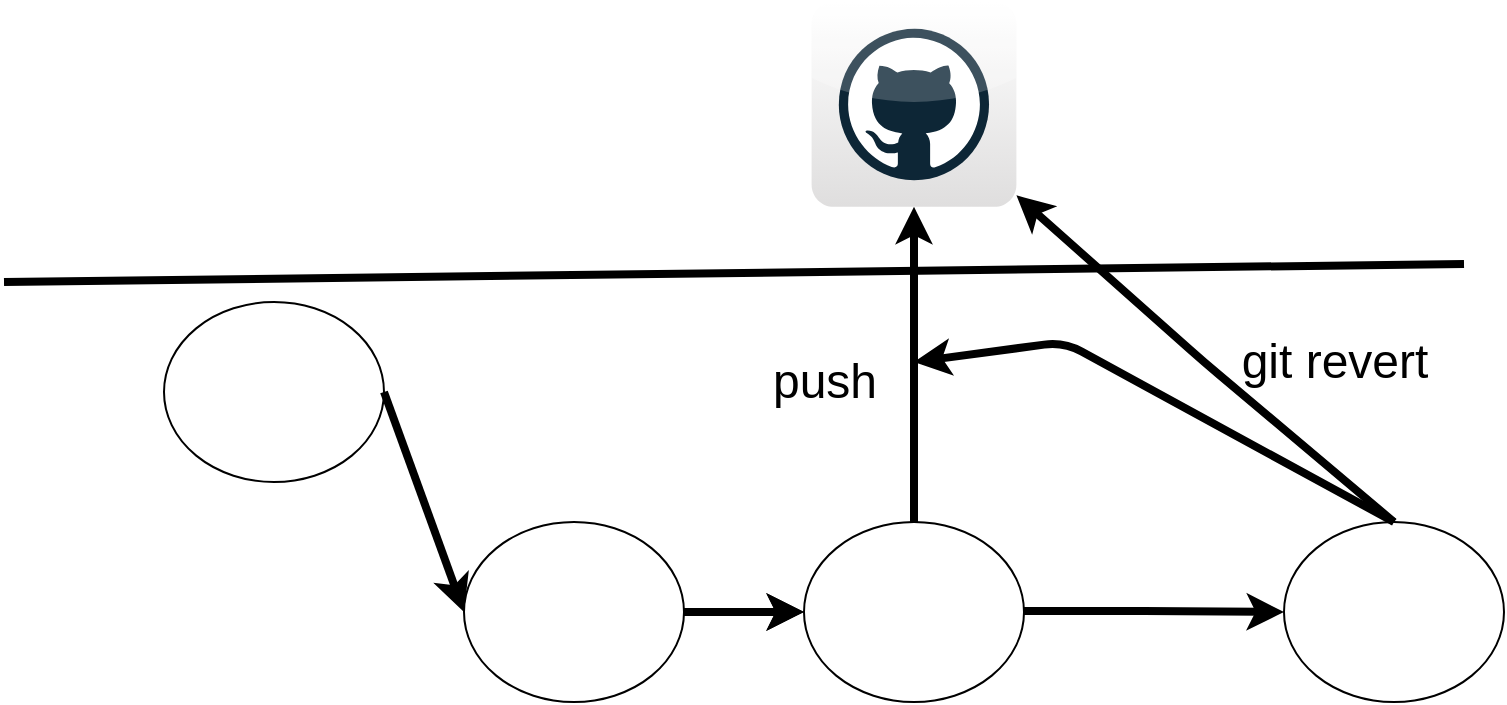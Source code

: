 <mxfile version="14.0.0" type="github">
  <diagram id="vYS1vsppYNnUihaeu6XZ" name="Page-1">
    <mxGraphModel dx="1609" dy="437" grid="1" gridSize="10" guides="1" tooltips="1" connect="1" arrows="1" fold="1" page="1" pageScale="1" pageWidth="827" pageHeight="1169" math="0" shadow="0">
      <root>
        <mxCell id="0" />
        <mxCell id="1" parent="0" />
        <mxCell id="GZZoLok28R63FYod4baP-7" value="" style="dashed=0;outlineConnect=0;html=1;align=center;labelPosition=center;verticalLabelPosition=bottom;verticalAlign=top;shape=mxgraph.webicons.github;gradientColor=#DFDEDE" vertex="1" parent="1">
          <mxGeometry x="393.8" y="20" width="102.4" height="102.4" as="geometry" />
        </mxCell>
        <mxCell id="GZZoLok28R63FYod4baP-8" value="" style="endArrow=none;html=1;strokeWidth=4;" edge="1" parent="1">
          <mxGeometry width="50" height="50" relative="1" as="geometry">
            <mxPoint x="-10" y="160" as="sourcePoint" />
            <mxPoint x="720" y="151" as="targetPoint" />
          </mxGeometry>
        </mxCell>
        <mxCell id="GZZoLok28R63FYod4baP-9" value="" style="ellipse;whiteSpace=wrap;html=1;" vertex="1" parent="1">
          <mxGeometry x="70" y="170" width="110" height="90" as="geometry" />
        </mxCell>
        <mxCell id="GZZoLok28R63FYod4baP-10" value="" style="ellipse;whiteSpace=wrap;html=1;" vertex="1" parent="1">
          <mxGeometry x="220" y="280" width="110" height="90" as="geometry" />
        </mxCell>
        <mxCell id="GZZoLok28R63FYod4baP-11" value="" style="ellipse;whiteSpace=wrap;html=1;" vertex="1" parent="1">
          <mxGeometry x="390" y="280" width="110" height="90" as="geometry" />
        </mxCell>
        <mxCell id="GZZoLok28R63FYod4baP-12" value="" style="endArrow=classic;html=1;strokeWidth=4;exitX=1;exitY=0.5;exitDx=0;exitDy=0;entryX=0;entryY=0.5;entryDx=0;entryDy=0;" edge="1" parent="1" source="GZZoLok28R63FYod4baP-9" target="GZZoLok28R63FYod4baP-10">
          <mxGeometry width="50" height="50" relative="1" as="geometry">
            <mxPoint x="410" y="250" as="sourcePoint" />
            <mxPoint x="460" y="200" as="targetPoint" />
          </mxGeometry>
        </mxCell>
        <mxCell id="GZZoLok28R63FYod4baP-13" value="" style="endArrow=classic;html=1;strokeWidth=4;exitX=1;exitY=0.5;exitDx=0;exitDy=0;entryX=0;entryY=0.5;entryDx=0;entryDy=0;" edge="1" parent="1" source="GZZoLok28R63FYod4baP-10" target="GZZoLok28R63FYod4baP-11">
          <mxGeometry width="50" height="50" relative="1" as="geometry">
            <mxPoint x="360" y="260" as="sourcePoint" />
            <mxPoint x="416" y="333" as="targetPoint" />
            <Array as="points">
              <mxPoint x="360" y="325" />
              <mxPoint x="380" y="325" />
            </Array>
          </mxGeometry>
        </mxCell>
        <mxCell id="GZZoLok28R63FYod4baP-18" value="" style="endArrow=classic;html=1;strokeWidth=4;exitX=0.5;exitY=0;exitDx=0;exitDy=0;" edge="1" parent="1" source="GZZoLok28R63FYod4baP-11" target="GZZoLok28R63FYod4baP-7">
          <mxGeometry width="50" height="50" relative="1" as="geometry">
            <mxPoint x="410" y="250" as="sourcePoint" />
            <mxPoint x="460" y="200" as="targetPoint" />
          </mxGeometry>
        </mxCell>
        <mxCell id="GZZoLok28R63FYod4baP-19" value="" style="ellipse;whiteSpace=wrap;html=1;" vertex="1" parent="1">
          <mxGeometry x="630" y="280" width="110" height="90" as="geometry" />
        </mxCell>
        <mxCell id="GZZoLok28R63FYod4baP-20" value="" style="endArrow=classic;html=1;strokeWidth=4;exitX=0.5;exitY=0;exitDx=0;exitDy=0;" edge="1" source="GZZoLok28R63FYod4baP-19" parent="1" target="GZZoLok28R63FYod4baP-7">
          <mxGeometry width="50" height="50" relative="1" as="geometry">
            <mxPoint x="650" y="250" as="sourcePoint" />
            <mxPoint x="685" y="122.4" as="targetPoint" />
            <Array as="points">
              <mxPoint x="590" y="200" />
            </Array>
          </mxGeometry>
        </mxCell>
        <mxCell id="GZZoLok28R63FYod4baP-21" value="&lt;span style=&quot;font-size: 24px&quot;&gt;push&lt;br&gt;&lt;/span&gt;" style="text;html=1;resizable=0;autosize=1;align=center;verticalAlign=middle;points=[];fillColor=none;strokeColor=none;rounded=0;" vertex="1" parent="1">
          <mxGeometry x="365" y="200" width="70" height="20" as="geometry" />
        </mxCell>
        <mxCell id="GZZoLok28R63FYod4baP-24" value="" style="endArrow=classic;html=1;strokeWidth=4;exitX=0.5;exitY=0;exitDx=0;exitDy=0;" edge="1" parent="1" source="GZZoLok28R63FYod4baP-19">
          <mxGeometry width="50" height="50" relative="1" as="geometry">
            <mxPoint x="445" y="280" as="sourcePoint" />
            <mxPoint x="445" y="200" as="targetPoint" />
            <Array as="points">
              <mxPoint x="520" y="190" />
            </Array>
          </mxGeometry>
        </mxCell>
        <mxCell id="GZZoLok28R63FYod4baP-25" value="&lt;span style=&quot;font-size: 24px&quot;&gt;git revert&lt;br&gt;&lt;/span&gt;" style="text;html=1;resizable=0;autosize=1;align=center;verticalAlign=middle;points=[];fillColor=none;strokeColor=none;rounded=0;" vertex="1" parent="1">
          <mxGeometry x="600" y="190" width="110" height="20" as="geometry" />
        </mxCell>
        <mxCell id="GZZoLok28R63FYod4baP-26" value="" style="endArrow=classic;html=1;strokeWidth=4;exitX=1;exitY=0.5;exitDx=0;exitDy=0;entryX=0;entryY=0.5;entryDx=0;entryDy=0;" edge="1" parent="1" source="GZZoLok28R63FYod4baP-10" target="GZZoLok28R63FYod4baP-11">
          <mxGeometry width="50" height="50" relative="1" as="geometry">
            <mxPoint x="330" y="325" as="sourcePoint" />
            <mxPoint x="390" y="325" as="targetPoint" />
            <Array as="points">
              <mxPoint x="350" y="325" />
              <mxPoint x="360" y="325" />
              <mxPoint x="380" y="325" />
            </Array>
          </mxGeometry>
        </mxCell>
        <mxCell id="GZZoLok28R63FYod4baP-27" value="" style="endArrow=classic;html=1;strokeWidth=4;exitX=1;exitY=0.5;exitDx=0;exitDy=0;entryX=0;entryY=0.5;entryDx=0;entryDy=0;" edge="1" parent="1" target="GZZoLok28R63FYod4baP-19">
          <mxGeometry width="50" height="50" relative="1" as="geometry">
            <mxPoint x="500" y="324.5" as="sourcePoint" />
            <mxPoint x="560" y="324.5" as="targetPoint" />
            <Array as="points">
              <mxPoint x="520" y="324.5" />
              <mxPoint x="530" y="324.5" />
              <mxPoint x="550" y="324.5" />
            </Array>
          </mxGeometry>
        </mxCell>
      </root>
    </mxGraphModel>
  </diagram>
</mxfile>
